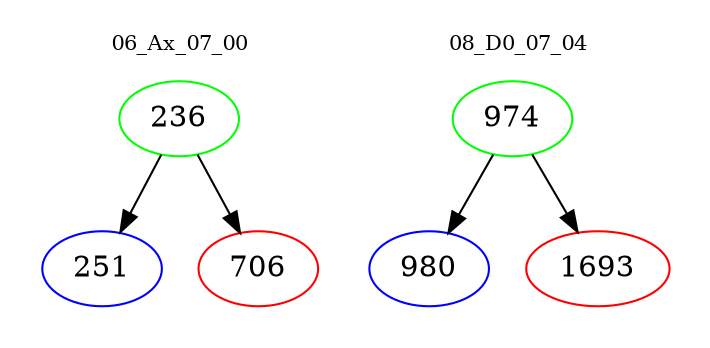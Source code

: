 digraph{
subgraph cluster_0 {
color = white
label = "06_Ax_07_00";
fontsize=10;
T0_236 [label="236", color="green"]
T0_236 -> T0_251 [color="black"]
T0_251 [label="251", color="blue"]
T0_236 -> T0_706 [color="black"]
T0_706 [label="706", color="red"]
}
subgraph cluster_1 {
color = white
label = "08_D0_07_04";
fontsize=10;
T1_974 [label="974", color="green"]
T1_974 -> T1_980 [color="black"]
T1_980 [label="980", color="blue"]
T1_974 -> T1_1693 [color="black"]
T1_1693 [label="1693", color="red"]
}
}
